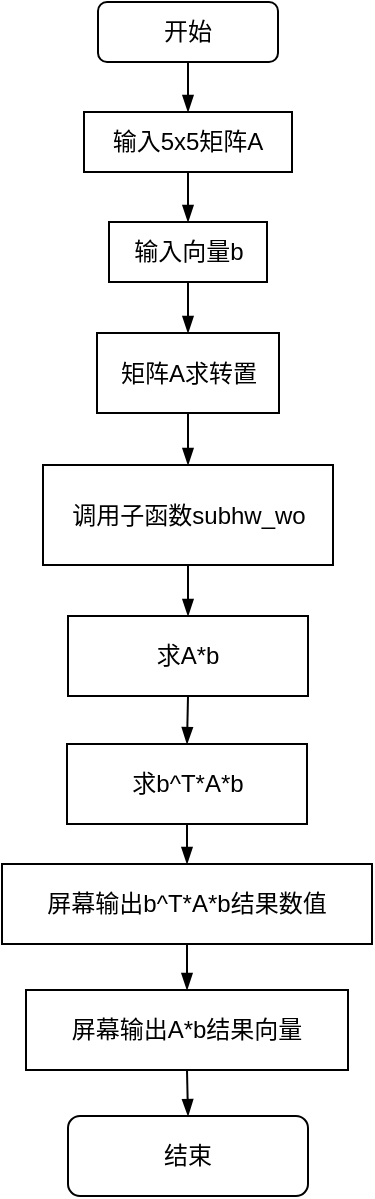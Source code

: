 <mxfile pages="1" version="11.2.9" type="device"><diagram id="AJi4g5S8gfUIYZrUR-KO" name="Page-1"><mxGraphModel dx="1483" dy="799" grid="1" gridSize="10" guides="1" tooltips="1" connect="1" arrows="1" fold="1" page="1" pageScale="1" pageWidth="827" pageHeight="1169" math="0" shadow="0"><root><mxCell id="0"/><mxCell id="1" parent="0"/><mxCell id="f55mgXLf-3909RvQA1nX-26" style="edgeStyle=orthogonalEdgeStyle;rounded=0;orthogonalLoop=1;jettySize=auto;html=1;exitX=0.5;exitY=1;exitDx=0;exitDy=0;endArrow=blockThin;endFill=1;" edge="1" parent="1" source="f55mgXLf-3909RvQA1nX-1" target="f55mgXLf-3909RvQA1nX-3"><mxGeometry relative="1" as="geometry"/></mxCell><mxCell id="f55mgXLf-3909RvQA1nX-1" value="开始" style="rounded=1;whiteSpace=wrap;html=1;" vertex="1" parent="1"><mxGeometry x="101" y="70" width="90" height="30" as="geometry"/></mxCell><mxCell id="f55mgXLf-3909RvQA1nX-63" style="edgeStyle=orthogonalEdgeStyle;rounded=0;orthogonalLoop=1;jettySize=auto;html=1;exitX=0.5;exitY=1;exitDx=0;exitDy=0;entryX=0.5;entryY=0;entryDx=0;entryDy=0;endArrow=blockThin;endFill=1;" edge="1" parent="1" source="f55mgXLf-3909RvQA1nX-3" target="f55mgXLf-3909RvQA1nX-49"><mxGeometry relative="1" as="geometry"/></mxCell><mxCell id="f55mgXLf-3909RvQA1nX-3" value="输入5x5矩阵A" style="rounded=0;whiteSpace=wrap;html=1;" vertex="1" parent="1"><mxGeometry x="94" y="125" width="104" height="30" as="geometry"/></mxCell><mxCell id="f55mgXLf-3909RvQA1nX-38" style="edgeStyle=orthogonalEdgeStyle;rounded=0;orthogonalLoop=1;jettySize=auto;html=1;exitX=0.5;exitY=1;exitDx=0;exitDy=0;entryX=0.5;entryY=0;entryDx=0;entryDy=0;endArrow=blockThin;endFill=1;" edge="1" parent="1" source="f55mgXLf-3909RvQA1nX-7" target="f55mgXLf-3909RvQA1nX-14"><mxGeometry relative="1" as="geometry"/></mxCell><mxCell id="f55mgXLf-3909RvQA1nX-7" value="矩阵A求转置" style="rounded=0;whiteSpace=wrap;html=1;" vertex="1" parent="1"><mxGeometry x="100.5" y="235.5" width="91" height="40" as="geometry"/></mxCell><mxCell id="f55mgXLf-3909RvQA1nX-37" style="edgeStyle=orthogonalEdgeStyle;rounded=0;orthogonalLoop=1;jettySize=auto;html=1;exitX=0.5;exitY=1;exitDx=0;exitDy=0;entryX=0.5;entryY=0;entryDx=0;entryDy=0;endArrow=blockThin;endFill=1;" edge="1" parent="1" source="f55mgXLf-3909RvQA1nX-14" target="f55mgXLf-3909RvQA1nX-18"><mxGeometry relative="1" as="geometry"/></mxCell><mxCell id="f55mgXLf-3909RvQA1nX-14" value="调用子函数subhw_wo" style="rounded=0;whiteSpace=wrap;html=1;" vertex="1" parent="1"><mxGeometry x="73.5" y="301.5" width="145" height="50" as="geometry"/></mxCell><mxCell id="f55mgXLf-3909RvQA1nX-36" style="edgeStyle=orthogonalEdgeStyle;rounded=0;orthogonalLoop=1;jettySize=auto;html=1;exitX=0.5;exitY=1;exitDx=0;exitDy=0;entryX=0.5;entryY=0;entryDx=0;entryDy=0;endArrow=blockThin;endFill=1;" edge="1" parent="1" source="f55mgXLf-3909RvQA1nX-18" target="f55mgXLf-3909RvQA1nX-58"><mxGeometry relative="1" as="geometry"><mxPoint x="146.059" y="446.647" as="targetPoint"/></mxGeometry></mxCell><mxCell id="f55mgXLf-3909RvQA1nX-18" value="求A*b" style="rounded=0;whiteSpace=wrap;html=1;" vertex="1" parent="1"><mxGeometry x="86" y="377" width="120" height="40" as="geometry"/></mxCell><mxCell id="f55mgXLf-3909RvQA1nX-35" style="edgeStyle=orthogonalEdgeStyle;rounded=0;orthogonalLoop=1;jettySize=auto;html=1;exitX=0.5;exitY=1;exitDx=0;exitDy=0;entryX=0.5;entryY=0;entryDx=0;entryDy=0;endArrow=blockThin;endFill=1;" edge="1" parent="1" target="f55mgXLf-3909RvQA1nX-59"><mxGeometry relative="1" as="geometry"><mxPoint x="146.059" y="451.235" as="sourcePoint"/><mxPoint x="146.059" y="480.647" as="targetPoint"/></mxGeometry></mxCell><mxCell id="f55mgXLf-3909RvQA1nX-30" value="结束" style="rounded=1;whiteSpace=wrap;html=1;" vertex="1" parent="1"><mxGeometry x="86" y="627" width="120" height="40" as="geometry"/></mxCell><mxCell id="f55mgXLf-3909RvQA1nX-48" style="edgeStyle=orthogonalEdgeStyle;rounded=0;orthogonalLoop=1;jettySize=auto;html=1;exitX=0.5;exitY=1;exitDx=0;exitDy=0;entryX=0.5;entryY=0;entryDx=0;entryDy=0;endArrow=blockThin;endFill=1;" edge="1" parent="1" source="f55mgXLf-3909RvQA1nX-60" target="f55mgXLf-3909RvQA1nX-30"><mxGeometry relative="1" as="geometry"><mxPoint x="145.765" y="764.765" as="sourcePoint"/></mxGeometry></mxCell><mxCell id="f55mgXLf-3909RvQA1nX-62" style="edgeStyle=orthogonalEdgeStyle;rounded=0;orthogonalLoop=1;jettySize=auto;html=1;exitX=0.5;exitY=1;exitDx=0;exitDy=0;entryX=0.5;entryY=0;entryDx=0;entryDy=0;endArrow=blockThin;endFill=1;" edge="1" parent="1" source="f55mgXLf-3909RvQA1nX-49" target="f55mgXLf-3909RvQA1nX-7"><mxGeometry relative="1" as="geometry"/></mxCell><mxCell id="f55mgXLf-3909RvQA1nX-49" value="输入向量b" style="rounded=0;whiteSpace=wrap;html=1;" vertex="1" parent="1"><mxGeometry x="106.5" y="180" width="79" height="30" as="geometry"/></mxCell><mxCell id="f55mgXLf-3909RvQA1nX-58" value="求b^T*A*b" style="rounded=0;whiteSpace=wrap;html=1;" vertex="1" parent="1"><mxGeometry x="85.5" y="441" width="120" height="40" as="geometry"/></mxCell><mxCell id="f55mgXLf-3909RvQA1nX-61" style="edgeStyle=orthogonalEdgeStyle;rounded=0;orthogonalLoop=1;jettySize=auto;html=1;exitX=0.5;exitY=1;exitDx=0;exitDy=0;entryX=0.5;entryY=0;entryDx=0;entryDy=0;endArrow=blockThin;endFill=1;" edge="1" parent="1" source="f55mgXLf-3909RvQA1nX-59" target="f55mgXLf-3909RvQA1nX-60"><mxGeometry relative="1" as="geometry"/></mxCell><mxCell id="f55mgXLf-3909RvQA1nX-59" value="屏幕输出b^T*A*b结果数值" style="rounded=0;whiteSpace=wrap;html=1;" vertex="1" parent="1"><mxGeometry x="53" y="501" width="185" height="40" as="geometry"/></mxCell><mxCell id="f55mgXLf-3909RvQA1nX-60" value="屏幕输出A*b结果向量" style="rounded=0;whiteSpace=wrap;html=1;" vertex="1" parent="1"><mxGeometry x="65" y="564" width="161" height="40" as="geometry"/></mxCell></root></mxGraphModel></diagram></mxfile>